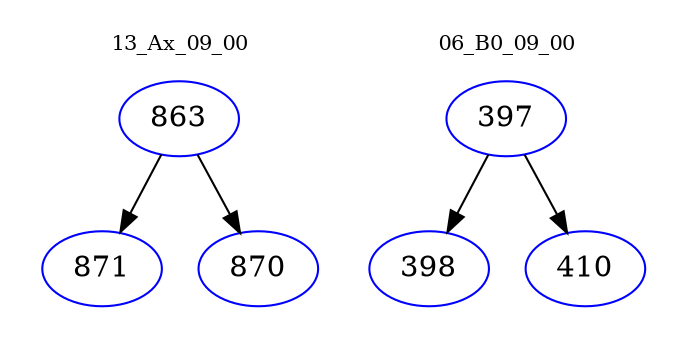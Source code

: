 digraph{
subgraph cluster_0 {
color = white
label = "13_Ax_09_00";
fontsize=10;
T0_863 [label="863", color="blue"]
T0_863 -> T0_871 [color="black"]
T0_871 [label="871", color="blue"]
T0_863 -> T0_870 [color="black"]
T0_870 [label="870", color="blue"]
}
subgraph cluster_1 {
color = white
label = "06_B0_09_00";
fontsize=10;
T1_397 [label="397", color="blue"]
T1_397 -> T1_398 [color="black"]
T1_398 [label="398", color="blue"]
T1_397 -> T1_410 [color="black"]
T1_410 [label="410", color="blue"]
}
}
